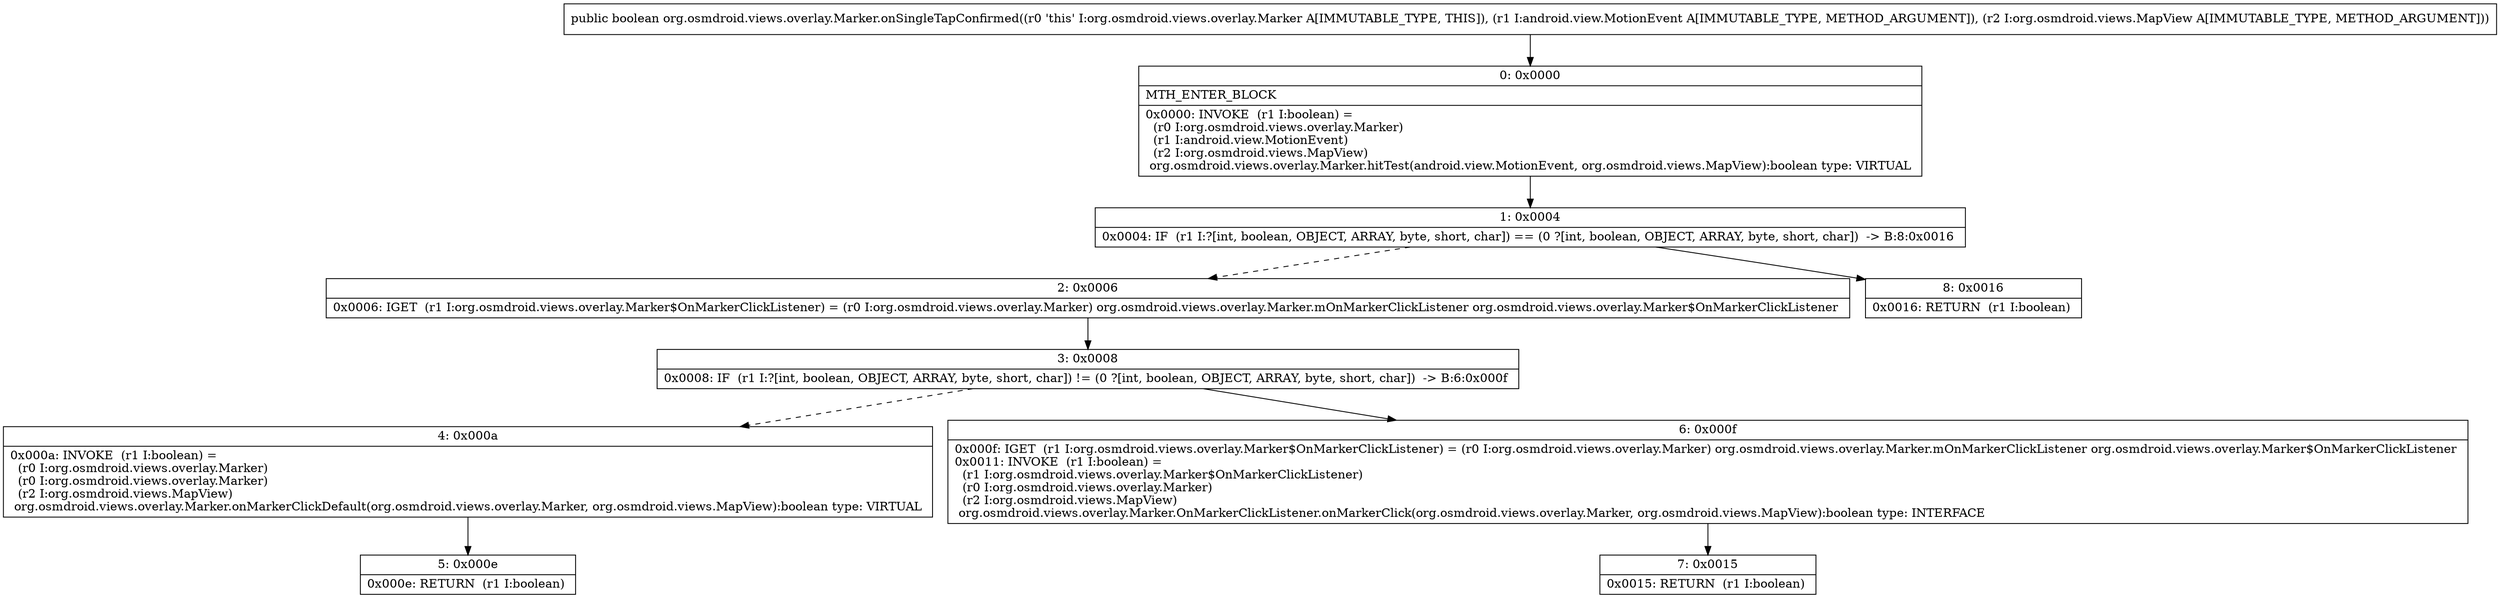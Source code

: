 digraph "CFG fororg.osmdroid.views.overlay.Marker.onSingleTapConfirmed(Landroid\/view\/MotionEvent;Lorg\/osmdroid\/views\/MapView;)Z" {
Node_0 [shape=record,label="{0\:\ 0x0000|MTH_ENTER_BLOCK\l|0x0000: INVOKE  (r1 I:boolean) = \l  (r0 I:org.osmdroid.views.overlay.Marker)\l  (r1 I:android.view.MotionEvent)\l  (r2 I:org.osmdroid.views.MapView)\l org.osmdroid.views.overlay.Marker.hitTest(android.view.MotionEvent, org.osmdroid.views.MapView):boolean type: VIRTUAL \l}"];
Node_1 [shape=record,label="{1\:\ 0x0004|0x0004: IF  (r1 I:?[int, boolean, OBJECT, ARRAY, byte, short, char]) == (0 ?[int, boolean, OBJECT, ARRAY, byte, short, char])  \-\> B:8:0x0016 \l}"];
Node_2 [shape=record,label="{2\:\ 0x0006|0x0006: IGET  (r1 I:org.osmdroid.views.overlay.Marker$OnMarkerClickListener) = (r0 I:org.osmdroid.views.overlay.Marker) org.osmdroid.views.overlay.Marker.mOnMarkerClickListener org.osmdroid.views.overlay.Marker$OnMarkerClickListener \l}"];
Node_3 [shape=record,label="{3\:\ 0x0008|0x0008: IF  (r1 I:?[int, boolean, OBJECT, ARRAY, byte, short, char]) != (0 ?[int, boolean, OBJECT, ARRAY, byte, short, char])  \-\> B:6:0x000f \l}"];
Node_4 [shape=record,label="{4\:\ 0x000a|0x000a: INVOKE  (r1 I:boolean) = \l  (r0 I:org.osmdroid.views.overlay.Marker)\l  (r0 I:org.osmdroid.views.overlay.Marker)\l  (r2 I:org.osmdroid.views.MapView)\l org.osmdroid.views.overlay.Marker.onMarkerClickDefault(org.osmdroid.views.overlay.Marker, org.osmdroid.views.MapView):boolean type: VIRTUAL \l}"];
Node_5 [shape=record,label="{5\:\ 0x000e|0x000e: RETURN  (r1 I:boolean) \l}"];
Node_6 [shape=record,label="{6\:\ 0x000f|0x000f: IGET  (r1 I:org.osmdroid.views.overlay.Marker$OnMarkerClickListener) = (r0 I:org.osmdroid.views.overlay.Marker) org.osmdroid.views.overlay.Marker.mOnMarkerClickListener org.osmdroid.views.overlay.Marker$OnMarkerClickListener \l0x0011: INVOKE  (r1 I:boolean) = \l  (r1 I:org.osmdroid.views.overlay.Marker$OnMarkerClickListener)\l  (r0 I:org.osmdroid.views.overlay.Marker)\l  (r2 I:org.osmdroid.views.MapView)\l org.osmdroid.views.overlay.Marker.OnMarkerClickListener.onMarkerClick(org.osmdroid.views.overlay.Marker, org.osmdroid.views.MapView):boolean type: INTERFACE \l}"];
Node_7 [shape=record,label="{7\:\ 0x0015|0x0015: RETURN  (r1 I:boolean) \l}"];
Node_8 [shape=record,label="{8\:\ 0x0016|0x0016: RETURN  (r1 I:boolean) \l}"];
MethodNode[shape=record,label="{public boolean org.osmdroid.views.overlay.Marker.onSingleTapConfirmed((r0 'this' I:org.osmdroid.views.overlay.Marker A[IMMUTABLE_TYPE, THIS]), (r1 I:android.view.MotionEvent A[IMMUTABLE_TYPE, METHOD_ARGUMENT]), (r2 I:org.osmdroid.views.MapView A[IMMUTABLE_TYPE, METHOD_ARGUMENT])) }"];
MethodNode -> Node_0;
Node_0 -> Node_1;
Node_1 -> Node_2[style=dashed];
Node_1 -> Node_8;
Node_2 -> Node_3;
Node_3 -> Node_4[style=dashed];
Node_3 -> Node_6;
Node_4 -> Node_5;
Node_6 -> Node_7;
}

